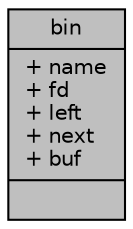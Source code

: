 digraph "bin"
{
  edge [fontname="Helvetica",fontsize="10",labelfontname="Helvetica",labelfontsize="10"];
  node [fontname="Helvetica",fontsize="10",shape=record];
  Node1 [label="{bin\n|+ name\l+ fd\l+ left\l+ next\l+ buf\l|}",height=0.2,width=0.4,color="black", fillcolor="grey75", style="filled", fontcolor="black"];
}
